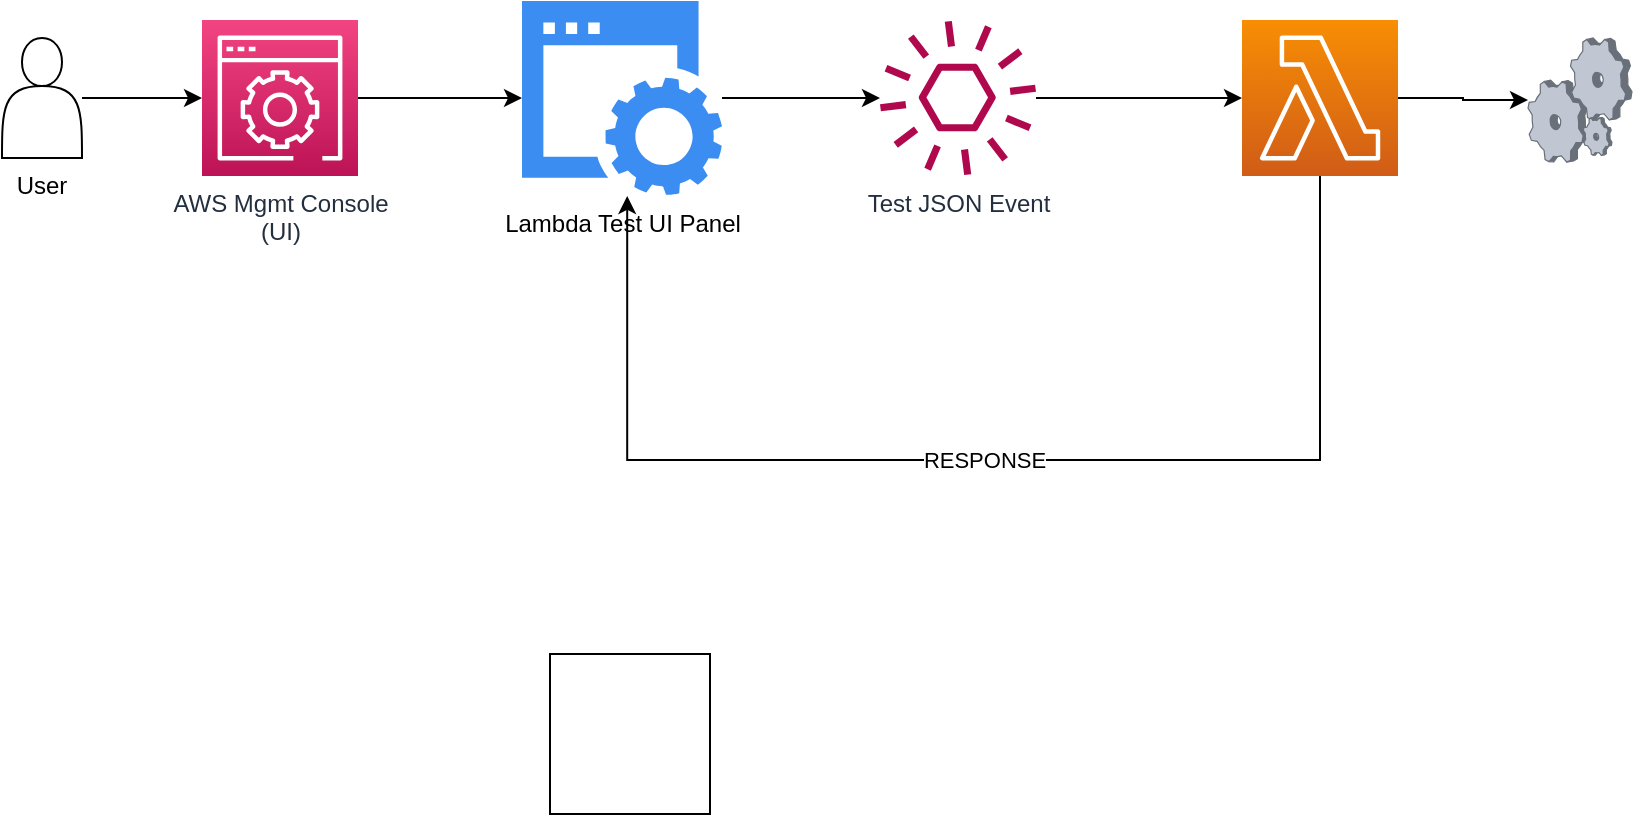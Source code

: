 <mxfile version="21.2.3" type="github">
  <diagram name="Page-1" id="ZW21x3WxDeERBMx6ZOWc">
    <mxGraphModel dx="854" dy="591" grid="0" gridSize="10" guides="1" tooltips="1" connect="1" arrows="1" fold="1" page="0" pageScale="1" pageWidth="850" pageHeight="1100" math="0" shadow="0">
      <root>
        <mxCell id="0" />
        <mxCell id="1" parent="0" />
        <mxCell id="xmvA6-FKrKwEO4W6GDxg-4" value="" style="edgeStyle=orthogonalEdgeStyle;rounded=0;orthogonalLoop=1;jettySize=auto;html=1;" parent="1" source="xmvA6-FKrKwEO4W6GDxg-2" target="xmvA6-FKrKwEO4W6GDxg-3" edge="1">
          <mxGeometry relative="1" as="geometry" />
        </mxCell>
        <mxCell id="xmvA6-FKrKwEO4W6GDxg-2" value="User" style="shape=actor;whiteSpace=wrap;html=1;labelPosition=center;verticalLabelPosition=bottom;align=center;verticalAlign=top;" parent="1" vertex="1">
          <mxGeometry x="200" y="169" width="40" height="60" as="geometry" />
        </mxCell>
        <mxCell id="xmvA6-FKrKwEO4W6GDxg-6" value="" style="edgeStyle=orthogonalEdgeStyle;rounded=0;orthogonalLoop=1;jettySize=auto;html=1;" parent="1" source="xmvA6-FKrKwEO4W6GDxg-3" target="xmvA6-FKrKwEO4W6GDxg-13" edge="1">
          <mxGeometry relative="1" as="geometry" />
        </mxCell>
        <mxCell id="xmvA6-FKrKwEO4W6GDxg-3" value="AWS Mgmt Console&lt;br&gt;(UI)" style="sketch=0;points=[[0,0,0],[0.25,0,0],[0.5,0,0],[0.75,0,0],[1,0,0],[0,1,0],[0.25,1,0],[0.5,1,0],[0.75,1,0],[1,1,0],[0,0.25,0],[0,0.5,0],[0,0.75,0],[1,0.25,0],[1,0.5,0],[1,0.75,0]];points=[[0,0,0],[0.25,0,0],[0.5,0,0],[0.75,0,0],[1,0,0],[0,1,0],[0.25,1,0],[0.5,1,0],[0.75,1,0],[1,1,0],[0,0.25,0],[0,0.5,0],[0,0.75,0],[1,0.25,0],[1,0.5,0],[1,0.75,0]];outlineConnect=0;fontColor=#232F3E;gradientColor=#F34482;gradientDirection=north;fillColor=#BC1356;strokeColor=#ffffff;dashed=0;verticalLabelPosition=bottom;verticalAlign=top;align=center;html=1;fontSize=12;fontStyle=0;aspect=fixed;shape=mxgraph.aws4.resourceIcon;resIcon=mxgraph.aws4.management_console;" parent="1" vertex="1">
          <mxGeometry x="300" y="160" width="78" height="78" as="geometry" />
        </mxCell>
        <mxCell id="xmvA6-FKrKwEO4W6GDxg-8" value="" style="edgeStyle=orthogonalEdgeStyle;rounded=0;orthogonalLoop=1;jettySize=auto;html=1;" parent="1" source="xmvA6-FKrKwEO4W6GDxg-5" target="xmvA6-FKrKwEO4W6GDxg-7" edge="1">
          <mxGeometry relative="1" as="geometry" />
        </mxCell>
        <mxCell id="xmvA6-FKrKwEO4W6GDxg-5" value="Test JSON Event" style="sketch=0;outlineConnect=0;fontColor=#232F3E;gradientColor=none;fillColor=#B0084D;strokeColor=none;dashed=0;verticalLabelPosition=bottom;verticalAlign=top;align=center;html=1;fontSize=12;fontStyle=0;aspect=fixed;pointerEvents=1;shape=mxgraph.aws4.event;" parent="1" vertex="1">
          <mxGeometry x="639" y="160" width="78" height="78" as="geometry" />
        </mxCell>
        <mxCell id="xmvA6-FKrKwEO4W6GDxg-10" style="edgeStyle=orthogonalEdgeStyle;rounded=0;orthogonalLoop=1;jettySize=auto;html=1;" parent="1" source="xmvA6-FKrKwEO4W6GDxg-7" target="xmvA6-FKrKwEO4W6GDxg-9" edge="1">
          <mxGeometry relative="1" as="geometry" />
        </mxCell>
        <mxCell id="xmvA6-FKrKwEO4W6GDxg-15" value="RESPONSE" style="edgeStyle=orthogonalEdgeStyle;rounded=0;orthogonalLoop=1;jettySize=auto;html=1;entryX=0.526;entryY=1.005;entryDx=0;entryDy=0;entryPerimeter=0;" parent="1" source="xmvA6-FKrKwEO4W6GDxg-7" target="xmvA6-FKrKwEO4W6GDxg-13" edge="1">
          <mxGeometry relative="1" as="geometry">
            <Array as="points">
              <mxPoint x="859" y="380" />
              <mxPoint x="513" y="380" />
            </Array>
          </mxGeometry>
        </mxCell>
        <mxCell id="xmvA6-FKrKwEO4W6GDxg-7" value="" style="sketch=0;points=[[0,0,0],[0.25,0,0],[0.5,0,0],[0.75,0,0],[1,0,0],[0,1,0],[0.25,1,0],[0.5,1,0],[0.75,1,0],[1,1,0],[0,0.25,0],[0,0.5,0],[0,0.75,0],[1,0.25,0],[1,0.5,0],[1,0.75,0]];outlineConnect=0;fontColor=#232F3E;gradientColor=#F78E04;gradientDirection=north;fillColor=#D05C17;strokeColor=#ffffff;dashed=0;verticalLabelPosition=bottom;verticalAlign=top;align=center;html=1;fontSize=12;fontStyle=0;aspect=fixed;shape=mxgraph.aws4.resourceIcon;resIcon=mxgraph.aws4.lambda;" parent="1" vertex="1">
          <mxGeometry x="820" y="160" width="78" height="78" as="geometry" />
        </mxCell>
        <mxCell id="xmvA6-FKrKwEO4W6GDxg-9" value="" style="verticalLabelPosition=bottom;sketch=0;aspect=fixed;html=1;verticalAlign=top;strokeColor=none;align=center;outlineConnect=0;shape=mxgraph.citrix.process;" parent="1" vertex="1">
          <mxGeometry x="963" y="169" width="52" height="62" as="geometry" />
        </mxCell>
        <mxCell id="xmvA6-FKrKwEO4W6GDxg-14" style="edgeStyle=orthogonalEdgeStyle;rounded=0;orthogonalLoop=1;jettySize=auto;html=1;" parent="1" source="xmvA6-FKrKwEO4W6GDxg-13" target="xmvA6-FKrKwEO4W6GDxg-5" edge="1">
          <mxGeometry relative="1" as="geometry" />
        </mxCell>
        <mxCell id="xmvA6-FKrKwEO4W6GDxg-13" value="Lambda Test UI Panel" style="sketch=0;html=1;aspect=fixed;strokeColor=none;shadow=0;fillColor=#3B8DF1;verticalAlign=top;labelPosition=center;verticalLabelPosition=bottom;shape=mxgraph.gcp2.website" parent="1" vertex="1">
          <mxGeometry x="460" y="150.5" width="100" height="97" as="geometry" />
        </mxCell>
        <mxCell id="EAkWXaMz3UM-t6IGLTno-1" value="" style="whiteSpace=wrap;html=1;aspect=fixed;" vertex="1" parent="1">
          <mxGeometry x="474" y="477" width="80" height="80" as="geometry" />
        </mxCell>
      </root>
    </mxGraphModel>
  </diagram>
</mxfile>

